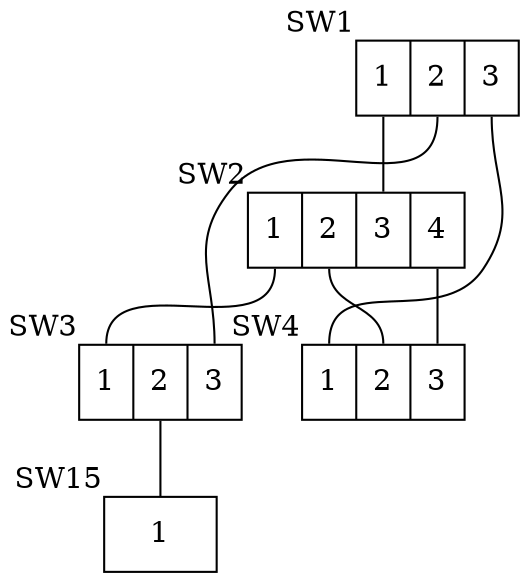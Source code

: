 // A dot file of a 5-switch network
// Switches' shape and labels are useful for displaying the switch ports

graph MG {
  node [shape=record]
  
  SW1 [label="<1>1|<2>2|<3>3" mac="00:00:00:00:00:01" priority=32768 xlabel=SW1]
  SW2 [label="<1>1|<2>2|<3>3|<4>4" mac="00:00:00:00:00:02" priority=32768 xlabel=SW2]
  SW3 [label="<1>1|<2>2|<3>3" mac="00:00:00:00:00:03" priority=32768 xlabel=SW3]
  SW4 [label="<1>1|<2>2|<3>3" mac="00:00:00:00:00:04" priority=32768 xlabel=SW4]
  SW5 [label="<1>1" mac="00:00:00:00:00:05" priority=32768 xlabel=SW15]

  SW1:1 -- SW2:3 [speed=100];
  SW1:2 -- SW3:3 [speed=100];
  SW1:3 -- SW4:1 [speed=100];

  SW2:1 -- SW3:1 [speed=100];
  SW2:2 -- SW4:2 [speed=100];
  SW2:4 -- SW4:3 [speed=100];

  SW3:2 -- SW5:1 [speed=100]; 
  
}
